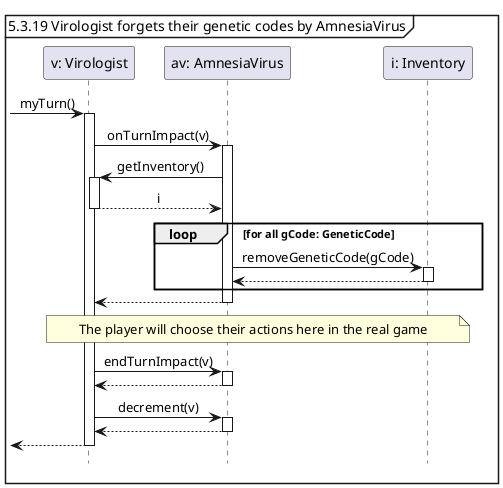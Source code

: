 @startuml
'https://plantuml.com/sequence-diagram
hide footbox
skinparam sequenceMessageAlign center

mainframe 5.3.19 Virologist forgets their genetic codes by AmnesiaVirus

participant "v: Virologist" as v
participant "av: AmnesiaVirus" as av
participant "i: Inventory" as i

-> v ++: myTurn()
    v -> av ++ : onTurnImpact(v)
        av -> v ++:getInventory()
        return i
        loop for all gCode: GeneticCode
            av -> i ++ :removeGeneticCode(gCode)
            return
        end
    return
    note across : The player will choose their actions here in the real game

    v -> av ++ : endTurnImpact(v)
    return
    v -> av ++ : decrement(v)
    return
return
@enduml